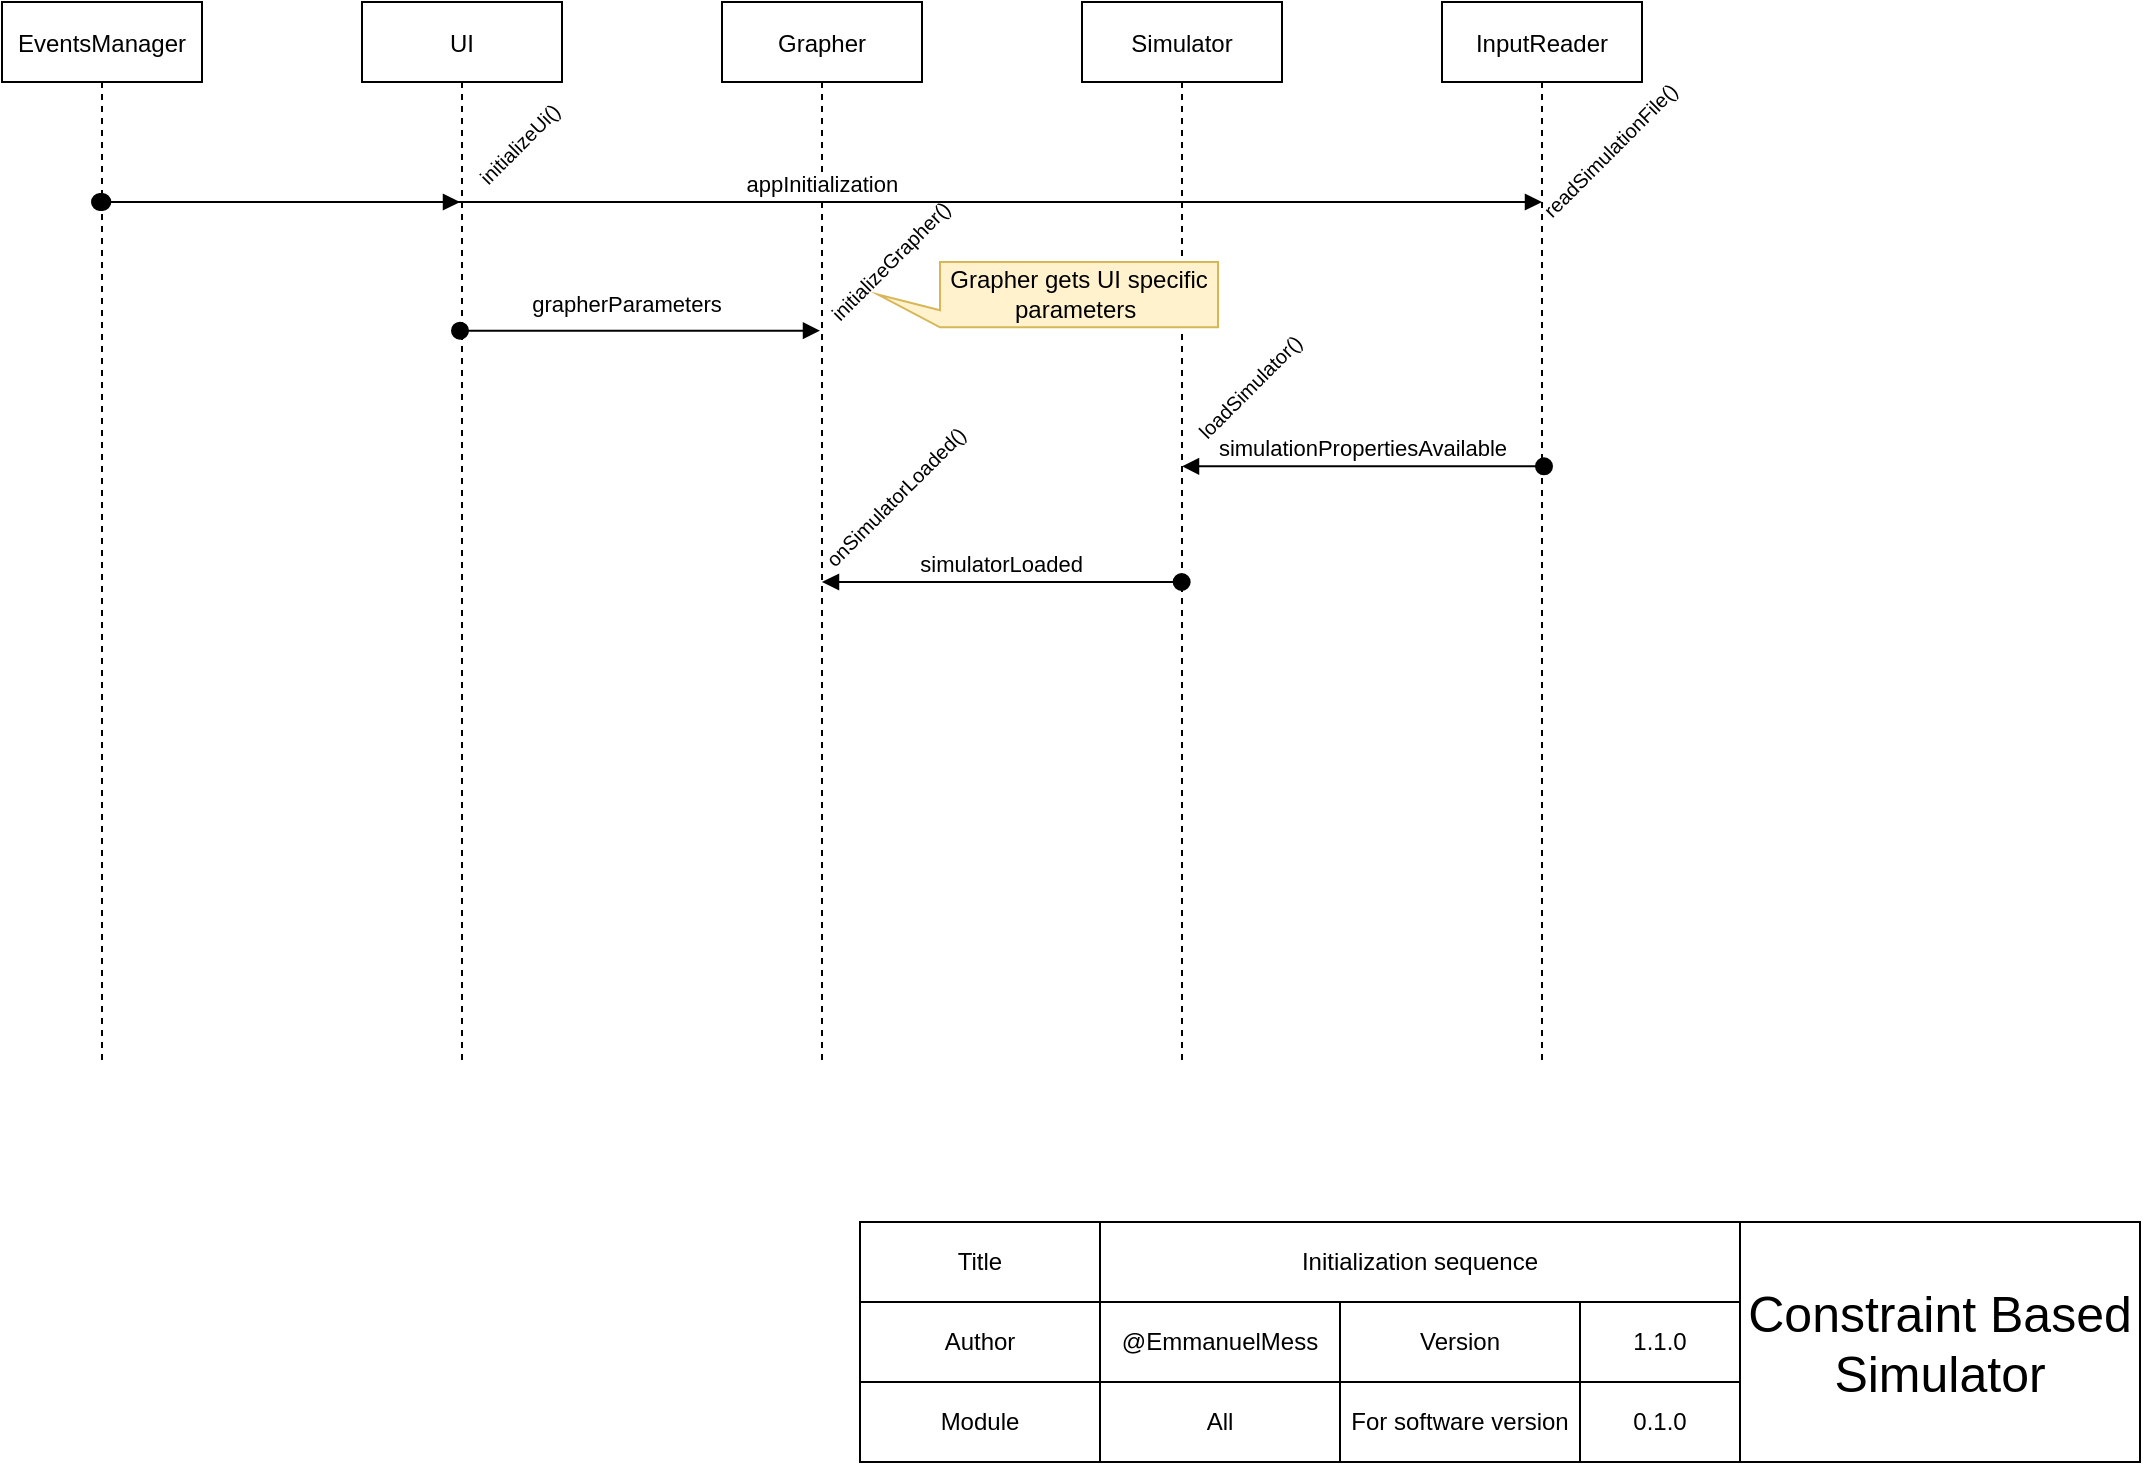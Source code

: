 <mxfile version="22.1.21" type="device">
  <diagram id="kgpKYQtTHZ0yAKxKKP6v" name="Page-1">
    <mxGraphModel dx="798" dy="482" grid="1" gridSize="10" guides="1" tooltips="1" connect="1" arrows="1" fold="1" page="1" pageScale="1" pageWidth="1169" pageHeight="827" math="0" shadow="0">
      <root>
        <mxCell id="0" />
        <mxCell id="1" parent="0" />
        <mxCell id="3nuBFxr9cyL0pnOWT2aG-1" value="UI" style="shape=umlLifeline;perimeter=lifelinePerimeter;container=1;collapsible=0;recursiveResize=0;rounded=0;shadow=0;strokeWidth=1;" parent="1" vertex="1">
          <mxGeometry x="231" y="70" width="100" height="530" as="geometry" />
        </mxCell>
        <mxCell id="3nuBFxr9cyL0pnOWT2aG-5" value="Grapher" style="shape=umlLifeline;perimeter=lifelinePerimeter;container=1;collapsible=0;recursiveResize=0;rounded=0;shadow=0;strokeWidth=1;" parent="1" vertex="1">
          <mxGeometry x="411" y="70" width="100" height="530" as="geometry" />
        </mxCell>
        <mxCell id="22mbCo7hlPRs-dihlj0r-1" value="Simulator" style="shape=umlLifeline;perimeter=lifelinePerimeter;container=1;collapsible=0;recursiveResize=0;rounded=0;shadow=0;strokeWidth=1;" parent="1" vertex="1">
          <mxGeometry x="591" y="70" width="100" height="530" as="geometry" />
        </mxCell>
        <mxCell id="22mbCo7hlPRs-dihlj0r-52" value="simulatorLoaded" style="verticalAlign=bottom;startArrow=oval;endArrow=block;startSize=8;shadow=0;strokeWidth=1;strokeColor=default;" parent="22mbCo7hlPRs-dihlj0r-1" edge="1">
          <mxGeometry relative="1" as="geometry">
            <mxPoint x="49.83" y="290" as="sourcePoint" />
            <mxPoint x="-130.003" y="290" as="targetPoint" />
            <Array as="points" />
          </mxGeometry>
        </mxCell>
        <mxCell id="22mbCo7hlPRs-dihlj0r-4" value="&lt;span style=&quot;font-size: 10px;&quot;&gt;readSimulationFile()&lt;/span&gt;" style="text;html=1;strokeColor=none;fillColor=none;align=center;verticalAlign=middle;whiteSpace=wrap;rounded=0;rotation=-45;" parent="1" vertex="1">
          <mxGeometry x="812" y="129.0" width="85.86" height="30" as="geometry" />
        </mxCell>
        <mxCell id="22mbCo7hlPRs-dihlj0r-6" value="&lt;span style=&quot;font-size: 10px;&quot;&gt;loadSimulator()&lt;/span&gt;" style="text;html=1;strokeColor=none;fillColor=none;align=center;verticalAlign=middle;whiteSpace=wrap;rounded=0;rotation=-45;" parent="1" vertex="1">
          <mxGeometry x="634.4" y="246.63" width="81" height="30" as="geometry" />
        </mxCell>
        <mxCell id="22mbCo7hlPRs-dihlj0r-46" value="&lt;font style=&quot;font-size: 10px;&quot;&gt;onSimulatorLoaded()&lt;/font&gt;" style="text;html=1;strokeColor=none;fillColor=none;align=center;verticalAlign=middle;whiteSpace=wrap;rounded=0;rotation=-45;" parent="1" vertex="1">
          <mxGeometry x="447.1" y="302.4" width="102" height="30" as="geometry" />
        </mxCell>
        <mxCell id="gvSZGytMcYEeIgBYerwc-1" value="Title" style="rounded=0;whiteSpace=wrap;html=1;" parent="1" vertex="1">
          <mxGeometry x="480" y="680" width="120" height="40" as="geometry" />
        </mxCell>
        <mxCell id="gvSZGytMcYEeIgBYerwc-2" value="Initialization sequence" style="rounded=0;whiteSpace=wrap;html=1;" parent="1" vertex="1">
          <mxGeometry x="600.0" y="680" width="320" height="40" as="geometry" />
        </mxCell>
        <mxCell id="gvSZGytMcYEeIgBYerwc-3" value="Module" style="rounded=0;whiteSpace=wrap;html=1;" parent="1" vertex="1">
          <mxGeometry x="480" y="760" width="120" height="40" as="geometry" />
        </mxCell>
        <mxCell id="gvSZGytMcYEeIgBYerwc-4" value="Author" style="rounded=0;whiteSpace=wrap;html=1;" parent="1" vertex="1">
          <mxGeometry x="480" y="720" width="120" height="40" as="geometry" />
        </mxCell>
        <mxCell id="gvSZGytMcYEeIgBYerwc-5" value="@EmmanuelMess" style="rounded=0;whiteSpace=wrap;html=1;" parent="1" vertex="1">
          <mxGeometry x="600.0" y="720" width="120" height="40" as="geometry" />
        </mxCell>
        <mxCell id="gvSZGytMcYEeIgBYerwc-7" value="All" style="rounded=0;whiteSpace=wrap;html=1;" parent="1" vertex="1">
          <mxGeometry x="600.0" y="760" width="120" height="40" as="geometry" />
        </mxCell>
        <mxCell id="gvSZGytMcYEeIgBYerwc-8" value="Version" style="rounded=0;whiteSpace=wrap;html=1;" parent="1" vertex="1">
          <mxGeometry x="720.0" y="720" width="120" height="40" as="geometry" />
        </mxCell>
        <mxCell id="gvSZGytMcYEeIgBYerwc-9" value="&lt;font style=&quot;font-size: 25px;&quot;&gt;Constraint Based Simulator&lt;/font&gt;" style="rounded=0;whiteSpace=wrap;html=1;" parent="1" vertex="1">
          <mxGeometry x="920.0" y="680" width="200" height="120" as="geometry" />
        </mxCell>
        <mxCell id="gvSZGytMcYEeIgBYerwc-10" value="1.1.0" style="rounded=0;whiteSpace=wrap;html=1;" parent="1" vertex="1">
          <mxGeometry x="840.0" y="720" width="80" height="40" as="geometry" />
        </mxCell>
        <mxCell id="gvSZGytMcYEeIgBYerwc-12" value="For software version" style="rounded=0;whiteSpace=wrap;html=1;" parent="1" vertex="1">
          <mxGeometry x="720.0" y="760" width="120" height="40" as="geometry" />
        </mxCell>
        <mxCell id="gvSZGytMcYEeIgBYerwc-13" value="0.1.0" style="rounded=0;whiteSpace=wrap;html=1;" parent="1" vertex="1">
          <mxGeometry x="840.0" y="760" width="80" height="40" as="geometry" />
        </mxCell>
        <mxCell id="JSvI07kmQSEIQnTkl1-e-1" value="InputReader" style="shape=umlLifeline;perimeter=lifelinePerimeter;container=1;collapsible=0;recursiveResize=0;rounded=0;shadow=0;strokeWidth=1;" parent="1" vertex="1">
          <mxGeometry x="771" y="70" width="100" height="530" as="geometry" />
        </mxCell>
        <mxCell id="JSvI07kmQSEIQnTkl1-e-2" value="EventsManager" style="shape=umlLifeline;perimeter=lifelinePerimeter;container=1;collapsible=0;recursiveResize=0;rounded=0;shadow=0;strokeWidth=1;" parent="1" vertex="1">
          <mxGeometry x="51" y="70" width="100" height="530" as="geometry" />
        </mxCell>
        <mxCell id="22mbCo7hlPRs-dihlj0r-5" value="appInitialization" style="verticalAlign=bottom;startArrow=oval;endArrow=block;startSize=8;shadow=0;strokeWidth=1;" parent="1" edge="1">
          <mxGeometry relative="1" as="geometry">
            <mxPoint x="101.167" y="170" as="sourcePoint" />
            <mxPoint x="821.0" y="170" as="targetPoint" />
          </mxGeometry>
        </mxCell>
        <mxCell id="JSvI07kmQSEIQnTkl1-e-7" value="" style="verticalAlign=bottom;startArrow=oval;endArrow=block;startSize=8;shadow=0;strokeWidth=1;" parent="1" edge="1">
          <mxGeometry relative="1" as="geometry">
            <mxPoint x="99.999" y="170.0" as="sourcePoint" />
            <mxPoint x="280" y="170" as="targetPoint" />
          </mxGeometry>
        </mxCell>
        <mxCell id="JSvI07kmQSEIQnTkl1-e-8" value="&lt;font style=&quot;font-size: 10px;&quot;&gt;initializeUi()&lt;/font&gt;" style="text;html=1;strokeColor=none;fillColor=none;align=center;verticalAlign=middle;whiteSpace=wrap;rounded=0;rotation=-45;" parent="1" vertex="1">
          <mxGeometry x="275.76" y="125.67" width="67" height="30" as="geometry" />
        </mxCell>
        <mxCell id="22mbCo7hlPRs-dihlj0r-35" value="simulationPropertiesAvailable" style="verticalAlign=bottom;startArrow=oval;endArrow=block;startSize=8;shadow=0;strokeWidth=1;exitX=0.51;exitY=0.438;exitDx=0;exitDy=0;exitPerimeter=0;" parent="1" source="JSvI07kmQSEIQnTkl1-e-1" target="22mbCo7hlPRs-dihlj0r-1" edge="1">
          <mxGeometry relative="1" as="geometry">
            <mxPoint x="1028.78" y="302.035" as="sourcePoint" />
            <mxPoint x="850.995" y="302.035" as="targetPoint" />
            <Array as="points" />
          </mxGeometry>
        </mxCell>
        <mxCell id="N7lhFdyR0lor4aOH5r9t-1" value="" style="verticalAlign=bottom;startArrow=oval;endArrow=block;startSize=8;shadow=0;strokeWidth=1;" parent="1" edge="1">
          <mxGeometry relative="1" as="geometry">
            <mxPoint x="279.999" y="234.33" as="sourcePoint" />
            <mxPoint x="460" y="234.33" as="targetPoint" />
          </mxGeometry>
        </mxCell>
        <mxCell id="SrZKnKzqvCoJQUFt8E33-1" value="grapherParameters" style="edgeLabel;html=1;align=center;verticalAlign=middle;resizable=0;points=[];" vertex="1" connectable="0" parent="N7lhFdyR0lor4aOH5r9t-1">
          <mxGeometry x="-0.076" y="2" relative="1" as="geometry">
            <mxPoint y="-12" as="offset" />
          </mxGeometry>
        </mxCell>
        <mxCell id="N7lhFdyR0lor4aOH5r9t-2" value="&lt;font style=&quot;font-size: 10px;&quot;&gt;initializeGrapher()&lt;/font&gt;" style="text;html=1;strokeColor=none;fillColor=none;align=center;verticalAlign=middle;whiteSpace=wrap;rounded=0;rotation=-45;" parent="1" vertex="1">
          <mxGeometry x="453.24" y="183.9" width="84.24" height="30" as="geometry" />
        </mxCell>
        <mxCell id="N7lhFdyR0lor4aOH5r9t-3" value="Grapher gets UI specific parameters&amp;nbsp;" style="shape=callout;whiteSpace=wrap;html=1;perimeter=calloutPerimeter;direction=south;size=31;position=0.74;fillColor=#fff2cc;strokeColor=#d6b656;" parent="1" vertex="1">
          <mxGeometry x="489" y="200" width="170" height="32.63" as="geometry" />
        </mxCell>
      </root>
    </mxGraphModel>
  </diagram>
</mxfile>
